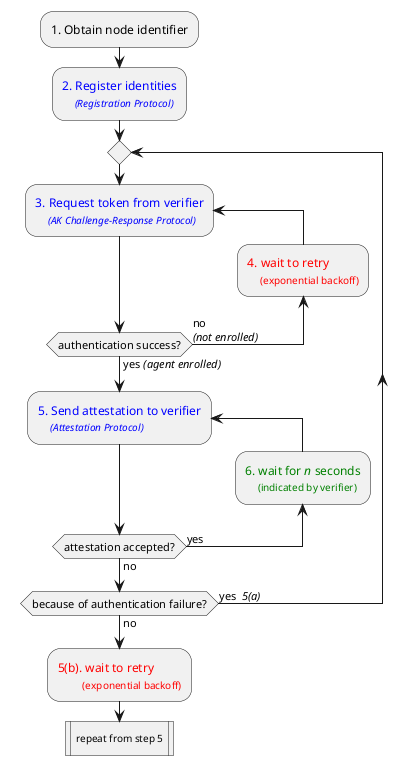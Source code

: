 @startuml

:1. Obtain node identifier;
:<color blue>2. Register identities\n    <color blue><size:10>//(Registration Protocol)//</size>;

repeat

  repeat :<color blue>3. Request token from verifier\n    <color blue><size:10>//(AK Challenge-Response Protocol)//</size>;
    backward:<color red>4. wait to retry\n    <color red><size:10>(exponential backoff)</size>;
  repeat while (authentication success?) is (no \n//(not enrolled)// ) not (yes //(agent enrolled)//)

  repeat :<color blue>5. Send attestation to verifier\n    <color blue><size:10>//(Attestation Protocol)//</size>;
    backward:<color green>6. wait for //n// seconds\n    <color green><size:10>(indicated by verifier)</size>;
  repeat while (attestation accepted?) is (yes) not (no)

repeat while (because of authentication failure?) is (yes  //5(a)//) not (no)

:<color red>5(b). wait to retry\n        <color red><size:10>(exponential backoff)</size>;
:<size:10>repeat from step 5|

@enduml